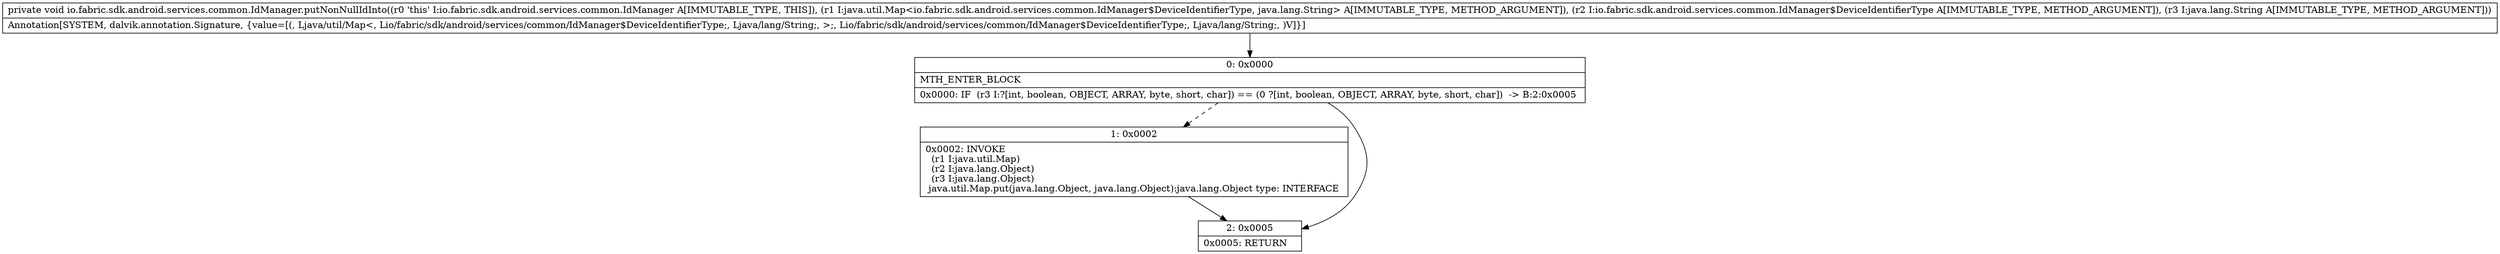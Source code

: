 digraph "CFG forio.fabric.sdk.android.services.common.IdManager.putNonNullIdInto(Ljava\/util\/Map;Lio\/fabric\/sdk\/android\/services\/common\/IdManager$DeviceIdentifierType;Ljava\/lang\/String;)V" {
Node_0 [shape=record,label="{0\:\ 0x0000|MTH_ENTER_BLOCK\l|0x0000: IF  (r3 I:?[int, boolean, OBJECT, ARRAY, byte, short, char]) == (0 ?[int, boolean, OBJECT, ARRAY, byte, short, char])  \-\> B:2:0x0005 \l}"];
Node_1 [shape=record,label="{1\:\ 0x0002|0x0002: INVOKE  \l  (r1 I:java.util.Map)\l  (r2 I:java.lang.Object)\l  (r3 I:java.lang.Object)\l java.util.Map.put(java.lang.Object, java.lang.Object):java.lang.Object type: INTERFACE \l}"];
Node_2 [shape=record,label="{2\:\ 0x0005|0x0005: RETURN   \l}"];
MethodNode[shape=record,label="{private void io.fabric.sdk.android.services.common.IdManager.putNonNullIdInto((r0 'this' I:io.fabric.sdk.android.services.common.IdManager A[IMMUTABLE_TYPE, THIS]), (r1 I:java.util.Map\<io.fabric.sdk.android.services.common.IdManager$DeviceIdentifierType, java.lang.String\> A[IMMUTABLE_TYPE, METHOD_ARGUMENT]), (r2 I:io.fabric.sdk.android.services.common.IdManager$DeviceIdentifierType A[IMMUTABLE_TYPE, METHOD_ARGUMENT]), (r3 I:java.lang.String A[IMMUTABLE_TYPE, METHOD_ARGUMENT]))  | Annotation[SYSTEM, dalvik.annotation.Signature, \{value=[(, Ljava\/util\/Map\<, Lio\/fabric\/sdk\/android\/services\/common\/IdManager$DeviceIdentifierType;, Ljava\/lang\/String;, \>;, Lio\/fabric\/sdk\/android\/services\/common\/IdManager$DeviceIdentifierType;, Ljava\/lang\/String;, )V]\}]\l}"];
MethodNode -> Node_0;
Node_0 -> Node_1[style=dashed];
Node_0 -> Node_2;
Node_1 -> Node_2;
}

